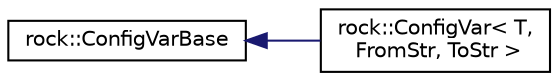 digraph "类继承关系图"
{
 // LATEX_PDF_SIZE
  edge [fontname="Helvetica",fontsize="10",labelfontname="Helvetica",labelfontsize="10"];
  node [fontname="Helvetica",fontsize="10",shape=record];
  rankdir="LR";
  Node0 [label="rock::ConfigVarBase",height=0.2,width=0.4,color="black", fillcolor="white", style="filled",URL="$classrock_1_1ConfigVarBase.html",tooltip="配置变量的基类"];
  Node0 -> Node1 [dir="back",color="midnightblue",fontsize="10",style="solid",fontname="Helvetica"];
  Node1 [label="rock::ConfigVar\< T,\l FromStr, ToStr \>",height=0.2,width=0.4,color="black", fillcolor="white", style="filled",URL="$classrock_1_1ConfigVar.html",tooltip="配置参数模板子类,保存对应类型的参数值"];
}
